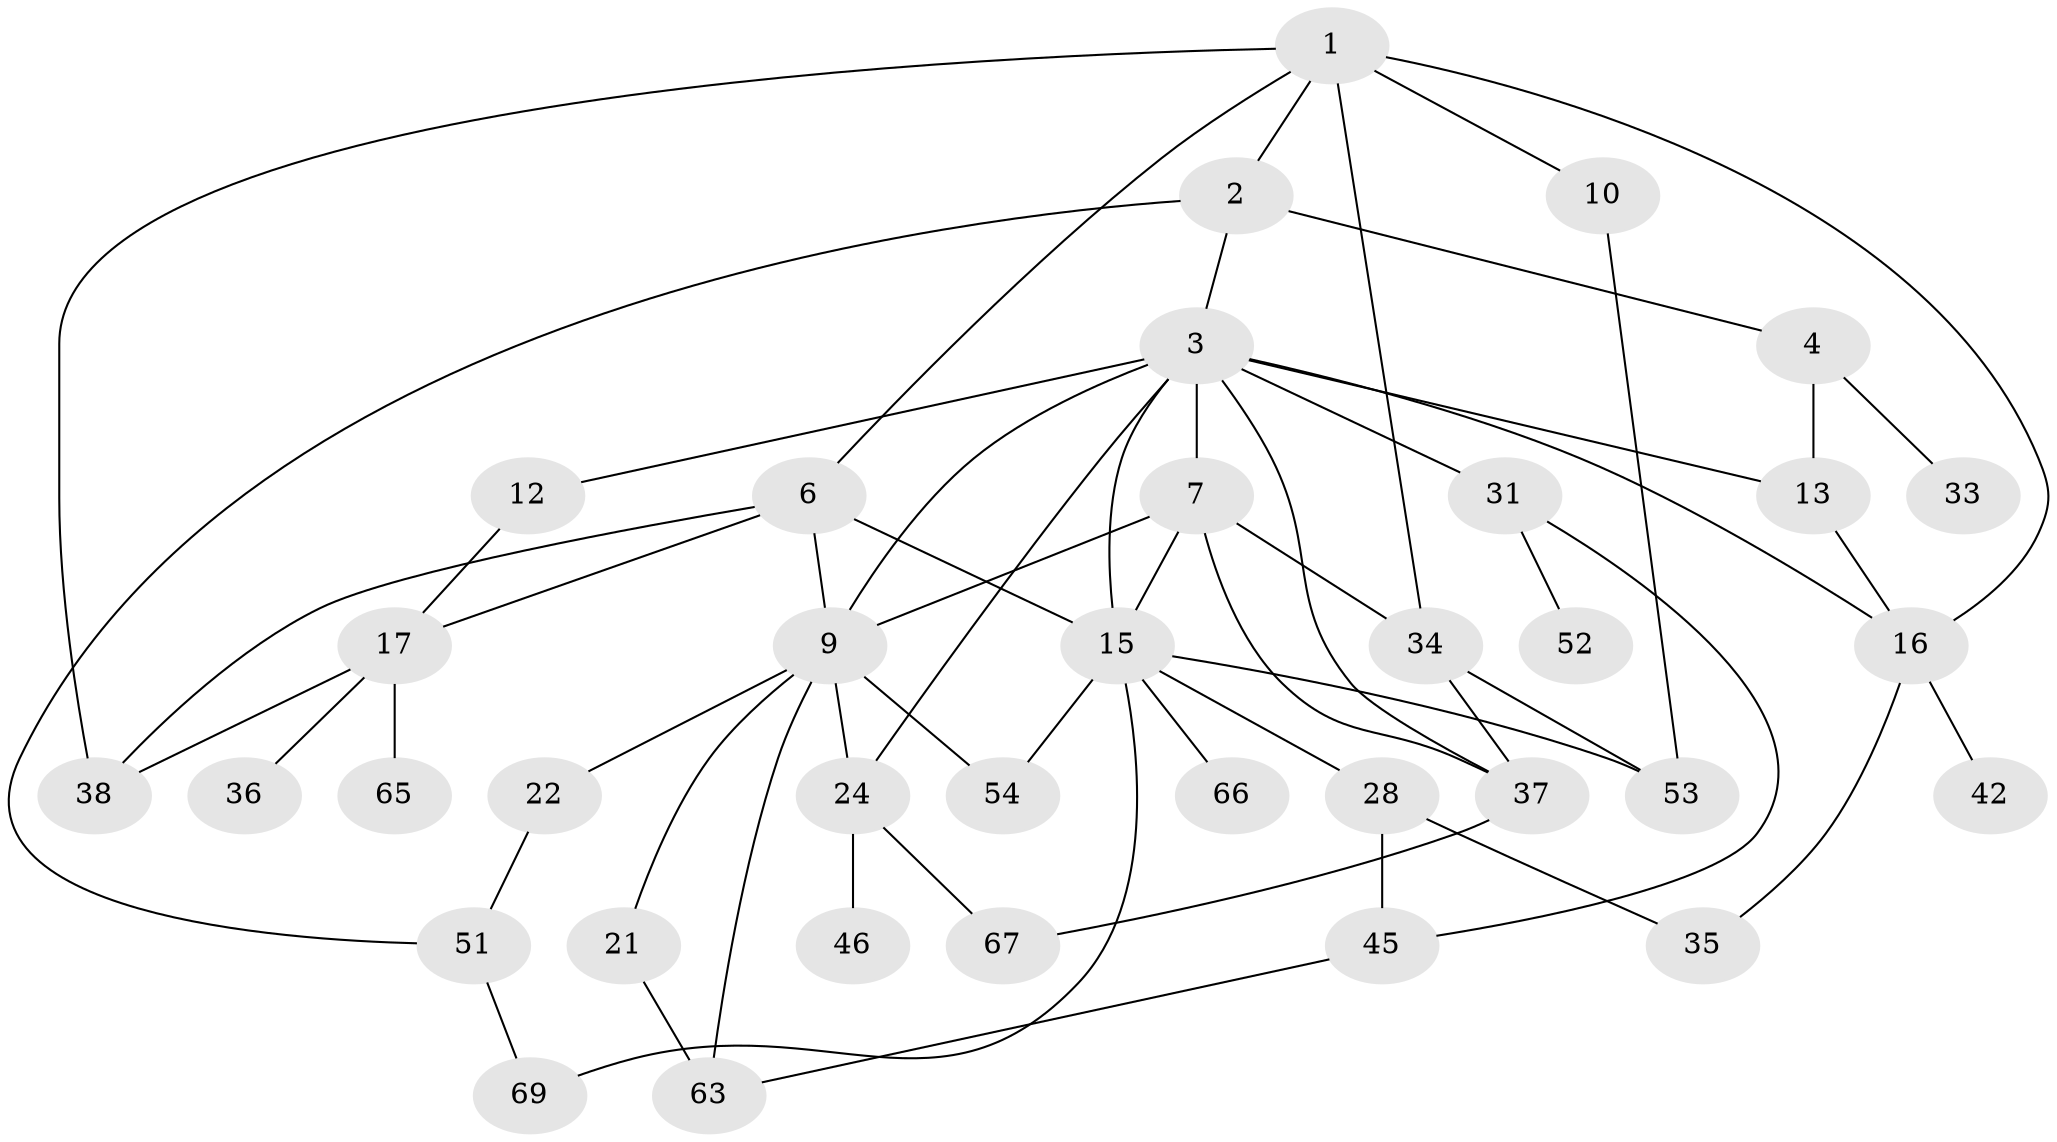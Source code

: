 // original degree distribution, {8: 0.0136986301369863, 4: 0.0958904109589041, 5: 0.0273972602739726, 3: 0.2465753424657534, 6: 0.0684931506849315, 7: 0.0136986301369863, 2: 0.3287671232876712, 1: 0.2054794520547945}
// Generated by graph-tools (version 1.1) at 2025/13/03/09/25 04:13:35]
// undirected, 36 vertices, 59 edges
graph export_dot {
graph [start="1"]
  node [color=gray90,style=filled];
  1;
  2;
  3 [super="+5+8"];
  4;
  6 [super="+64"];
  7 [super="+20+32"];
  9 [super="+11+26"];
  10 [super="+56"];
  12;
  13 [super="+27+18"];
  15 [super="+25+60+23"];
  16 [super="+73+19"];
  17 [super="+44"];
  21 [super="+62"];
  22 [super="+50"];
  24 [super="+40+57"];
  28;
  31 [super="+49"];
  33;
  34 [super="+55+39"];
  35;
  36 [super="+71"];
  37 [super="+58"];
  38 [super="+59"];
  42;
  45;
  46;
  51;
  52;
  53;
  54;
  63 [super="+68+70"];
  65;
  66;
  67;
  69;
  1 -- 2;
  1 -- 6 [weight=2];
  1 -- 10;
  1 -- 34 [weight=2];
  1 -- 38;
  1 -- 16;
  2 -- 3;
  2 -- 4;
  2 -- 51;
  3 -- 15 [weight=2];
  3 -- 16;
  3 -- 37;
  3 -- 7;
  3 -- 24;
  3 -- 13;
  3 -- 9;
  3 -- 12;
  3 -- 31;
  4 -- 13;
  4 -- 33;
  6 -- 9;
  6 -- 17;
  6 -- 15;
  6 -- 38;
  7 -- 15;
  7 -- 9;
  7 -- 34;
  7 -- 37;
  9 -- 63;
  9 -- 24;
  9 -- 21;
  9 -- 22;
  9 -- 54;
  10 -- 53;
  12 -- 17;
  13 -- 16;
  15 -- 28;
  15 -- 53;
  15 -- 69;
  15 -- 54;
  15 -- 66;
  16 -- 35;
  16 -- 42;
  17 -- 36;
  17 -- 65;
  17 -- 38;
  21 -- 63 [weight=2];
  22 -- 51;
  24 -- 67;
  24 -- 46;
  28 -- 45;
  28 -- 35;
  31 -- 45;
  31 -- 52;
  34 -- 53;
  34 -- 37;
  37 -- 67;
  45 -- 63;
  51 -- 69;
}
